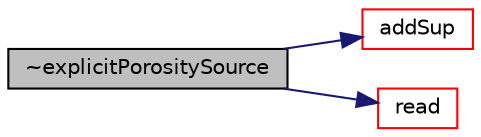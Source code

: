 digraph "~explicitPorositySource"
{
  bgcolor="transparent";
  edge [fontname="Helvetica",fontsize="10",labelfontname="Helvetica",labelfontsize="10"];
  node [fontname="Helvetica",fontsize="10",shape=record];
  rankdir="LR";
  Node304 [label="~explicitPorositySource",height=0.2,width=0.4,color="black", fillcolor="grey75", style="filled", fontcolor="black"];
  Node304 -> Node305 [color="midnightblue",fontsize="10",style="solid",fontname="Helvetica"];
  Node305 [label="addSup",height=0.2,width=0.4,color="red",URL="$a24593.html#acc46a837211b94ef481dfe3c66ea3a87",tooltip="Add implicit contribution to momentum equation. "];
  Node304 -> Node308 [color="midnightblue",fontsize="10",style="solid",fontname="Helvetica"];
  Node308 [label="read",height=0.2,width=0.4,color="red",URL="$a24593.html#a6ce0c64db98eb6144d363dbfc86104eb",tooltip="Read dictionary. "];
}
